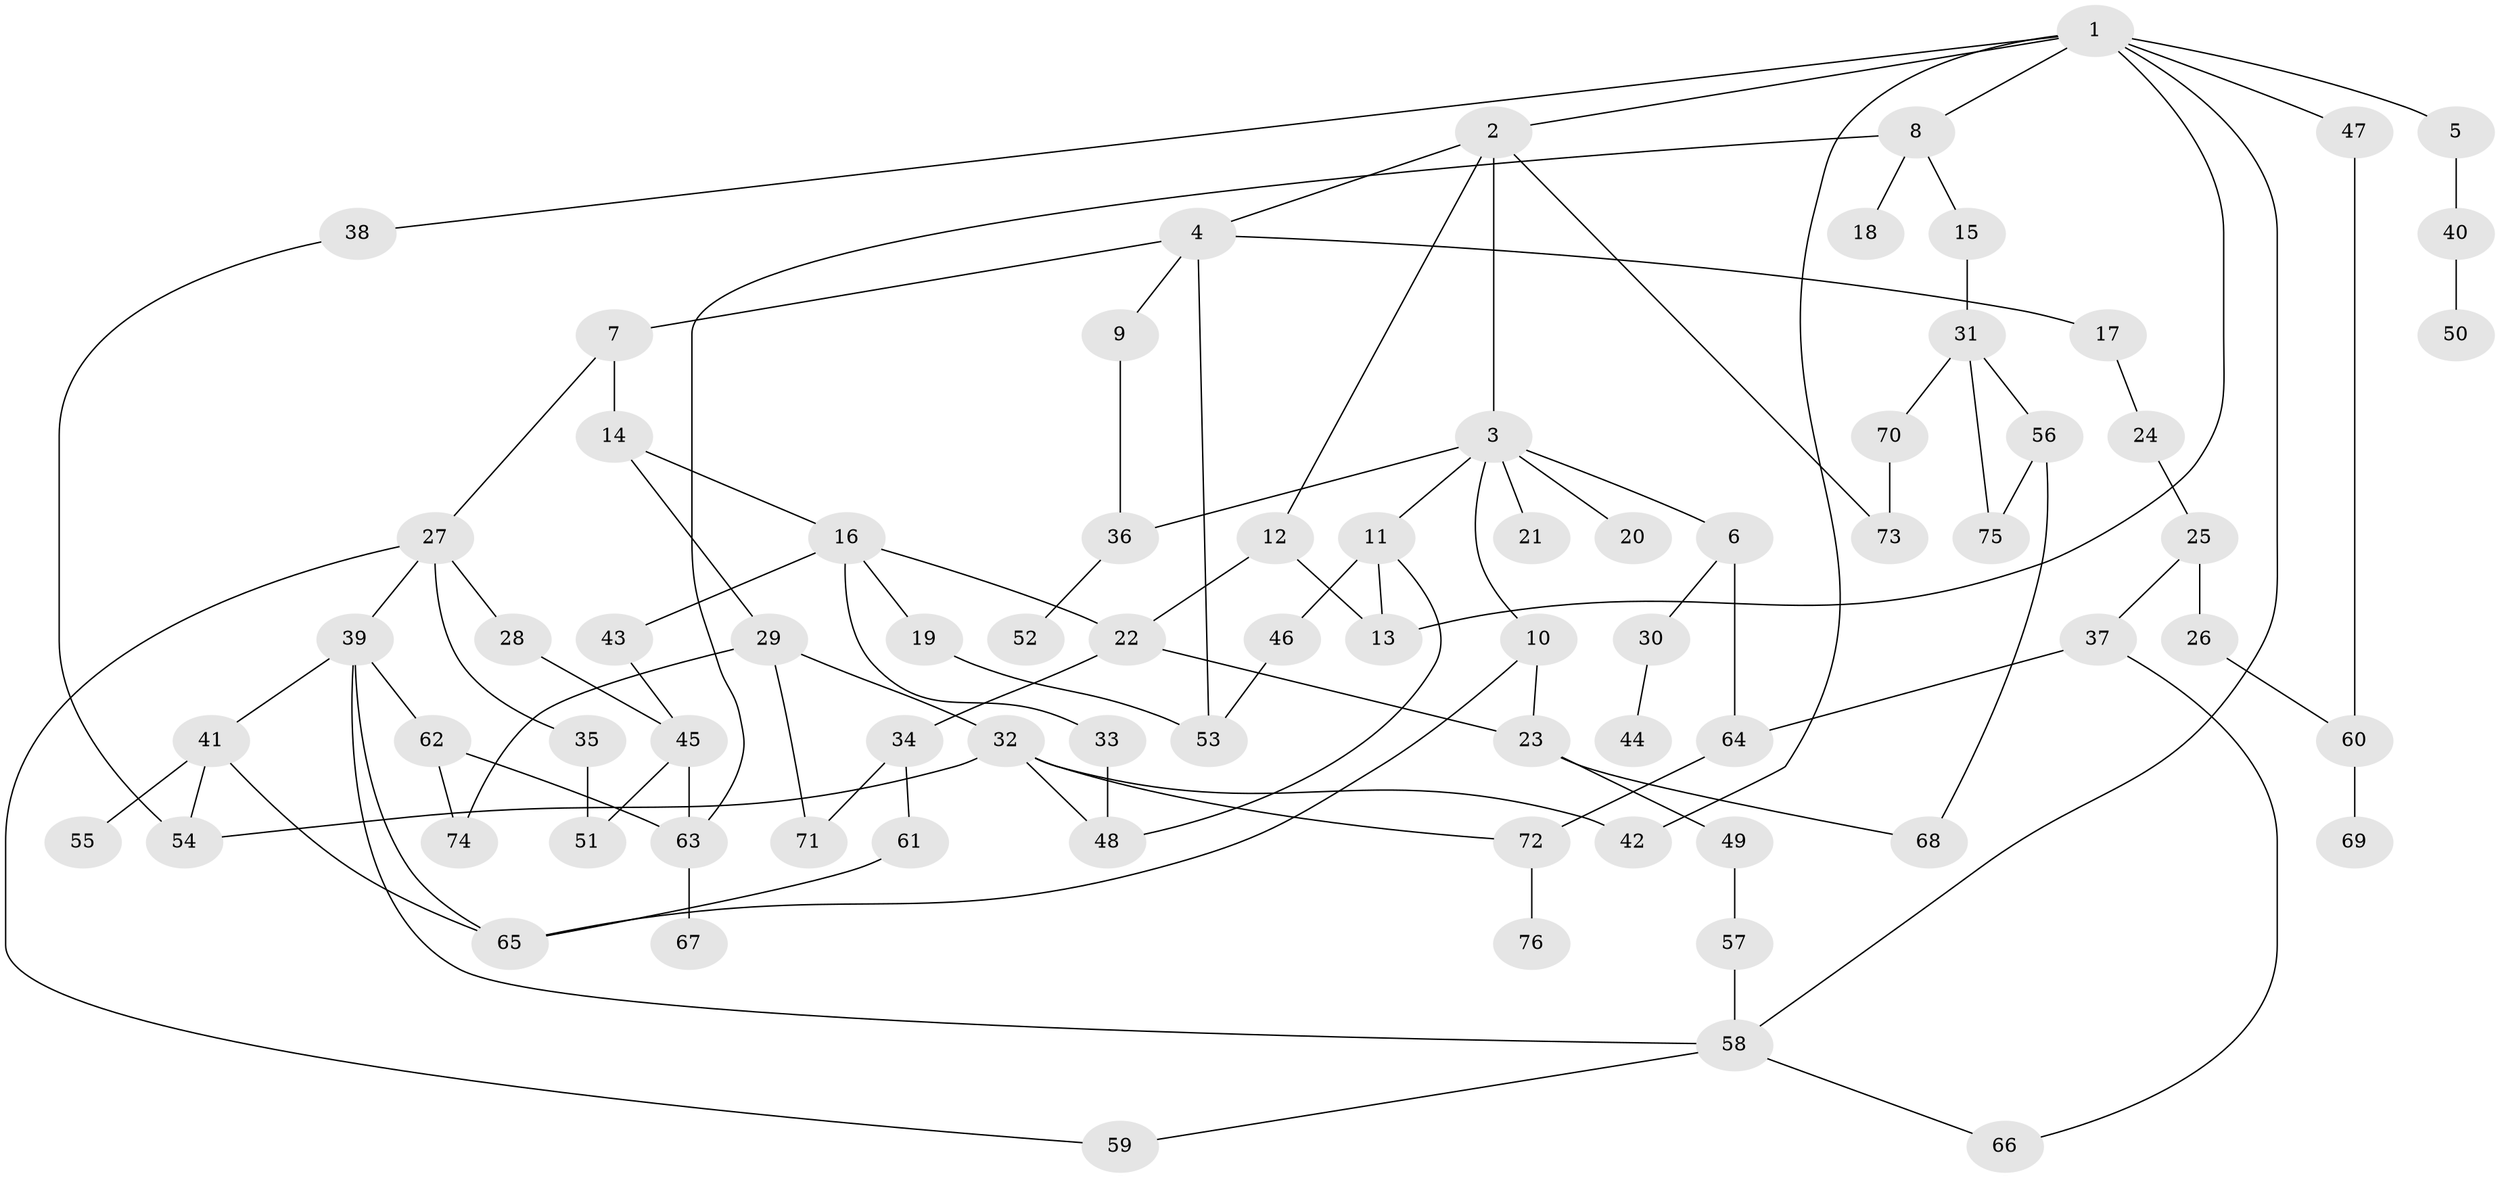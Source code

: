 // Generated by graph-tools (version 1.1) at 2025/40/03/09/25 04:40:54]
// undirected, 76 vertices, 106 edges
graph export_dot {
graph [start="1"]
  node [color=gray90,style=filled];
  1;
  2;
  3;
  4;
  5;
  6;
  7;
  8;
  9;
  10;
  11;
  12;
  13;
  14;
  15;
  16;
  17;
  18;
  19;
  20;
  21;
  22;
  23;
  24;
  25;
  26;
  27;
  28;
  29;
  30;
  31;
  32;
  33;
  34;
  35;
  36;
  37;
  38;
  39;
  40;
  41;
  42;
  43;
  44;
  45;
  46;
  47;
  48;
  49;
  50;
  51;
  52;
  53;
  54;
  55;
  56;
  57;
  58;
  59;
  60;
  61;
  62;
  63;
  64;
  65;
  66;
  67;
  68;
  69;
  70;
  71;
  72;
  73;
  74;
  75;
  76;
  1 -- 2;
  1 -- 5;
  1 -- 8;
  1 -- 38;
  1 -- 42;
  1 -- 47;
  1 -- 58;
  1 -- 13;
  2 -- 3;
  2 -- 4;
  2 -- 12;
  2 -- 73;
  3 -- 6;
  3 -- 10;
  3 -- 11;
  3 -- 20;
  3 -- 21;
  3 -- 36;
  4 -- 7;
  4 -- 9;
  4 -- 17;
  4 -- 53;
  5 -- 40;
  6 -- 30;
  6 -- 64;
  7 -- 14;
  7 -- 27;
  8 -- 15;
  8 -- 18;
  8 -- 63;
  9 -- 36;
  10 -- 23;
  10 -- 65;
  11 -- 13;
  11 -- 46;
  11 -- 48;
  12 -- 13;
  12 -- 22;
  14 -- 16;
  14 -- 29;
  15 -- 31;
  16 -- 19;
  16 -- 22;
  16 -- 33;
  16 -- 43;
  17 -- 24;
  19 -- 53;
  22 -- 23;
  22 -- 34;
  23 -- 49;
  23 -- 68;
  24 -- 25;
  25 -- 26;
  25 -- 37;
  26 -- 60;
  27 -- 28;
  27 -- 35;
  27 -- 39;
  27 -- 59;
  28 -- 45;
  29 -- 32;
  29 -- 71;
  29 -- 74;
  30 -- 44;
  31 -- 56;
  31 -- 70;
  31 -- 75;
  32 -- 54;
  32 -- 72;
  32 -- 42;
  32 -- 48;
  33 -- 48;
  34 -- 61;
  34 -- 71;
  35 -- 51;
  36 -- 52;
  37 -- 66;
  37 -- 64;
  38 -- 54;
  39 -- 41;
  39 -- 62;
  39 -- 58;
  39 -- 65;
  40 -- 50;
  41 -- 55;
  41 -- 54;
  41 -- 65;
  43 -- 45;
  45 -- 51;
  45 -- 63;
  46 -- 53;
  47 -- 60;
  49 -- 57;
  56 -- 68;
  56 -- 75;
  57 -- 58;
  58 -- 66;
  58 -- 59;
  60 -- 69;
  61 -- 65;
  62 -- 74;
  62 -- 63;
  63 -- 67;
  64 -- 72;
  70 -- 73;
  72 -- 76;
}
